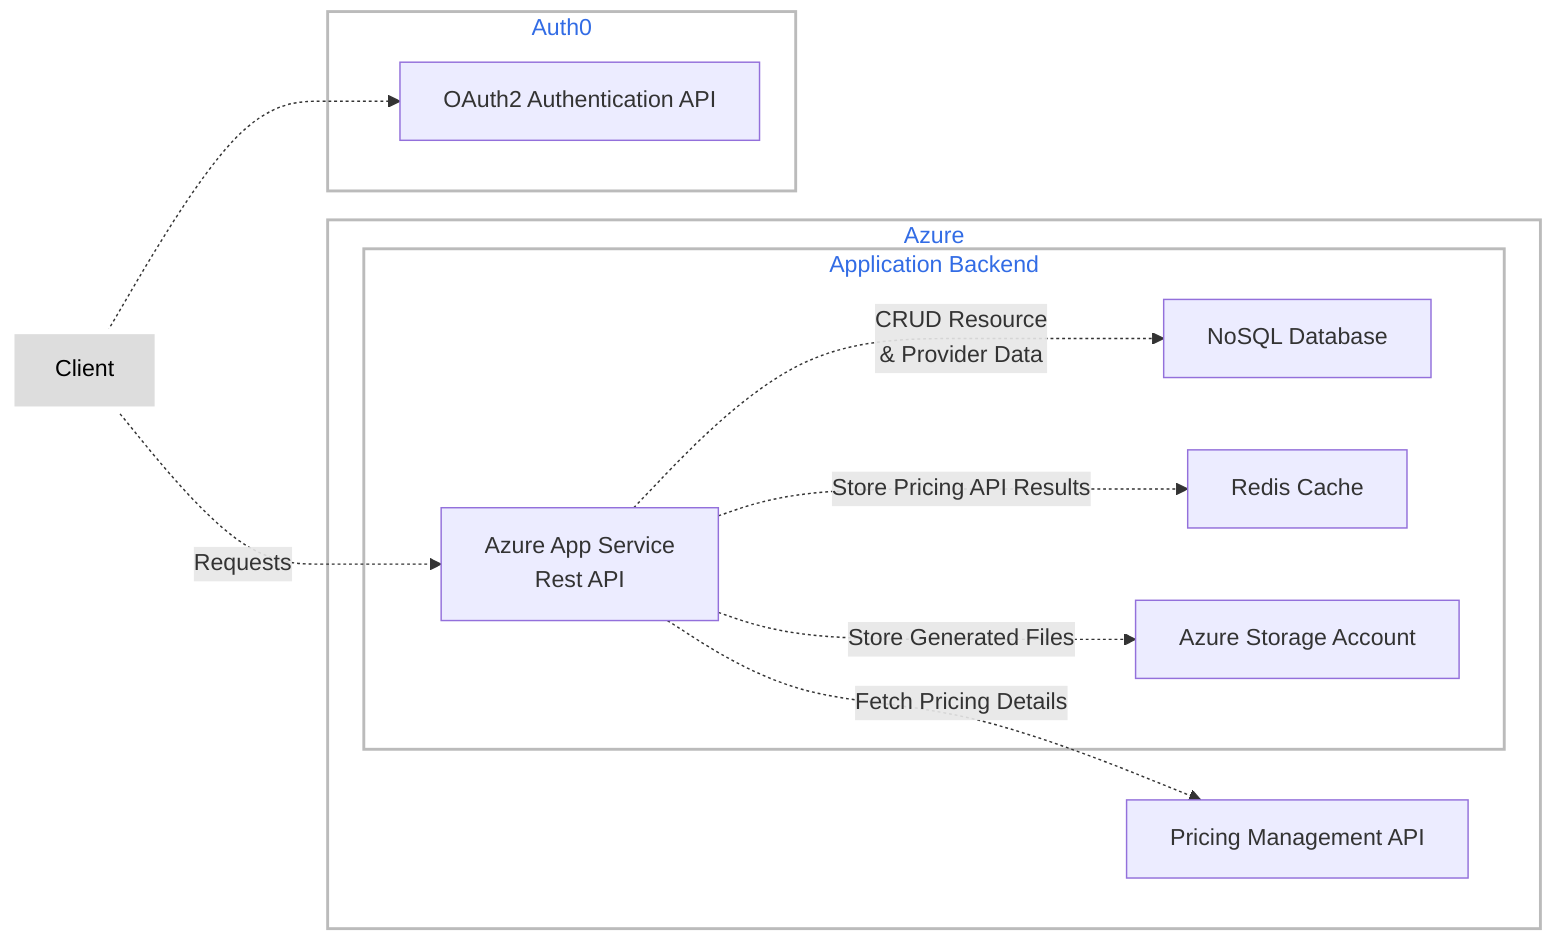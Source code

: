 graph LR
    client1[Client]-. Requests .-> RestAPI[Service];

    subgraph Azure
        subgraph Backend[Application Backend]
            RestAPI[Azure App Service\nRest API];
            RestAPI -. CRUD Resource\n& Provider Data .-> Database[NoSQL Database];
            RestAPI -. Store Pricing API Results .-> Cache[Redis Cache];
            RestAPI -. Store Generated Files .-> Storage[Azure Storage Account];
        end

        RestAPI -. Fetch Pricing Details .-> ManagementAPI[Pricing Management API];
    end

    subgraph Auth0
        Authentication[OAuth2 Authentication API];
    end

    client1 .-> Authentication[OAuth2 Authentication API];

    classDef plain fill:#ddd,stroke:#fff,stroke-width:4px,color:#000;
    classDef cluster fill:#fff,stroke:#bbb,stroke-width:2px,color:#326ce5;
    class client1,client2,client3,client4 plain;
    class cluster cluster;